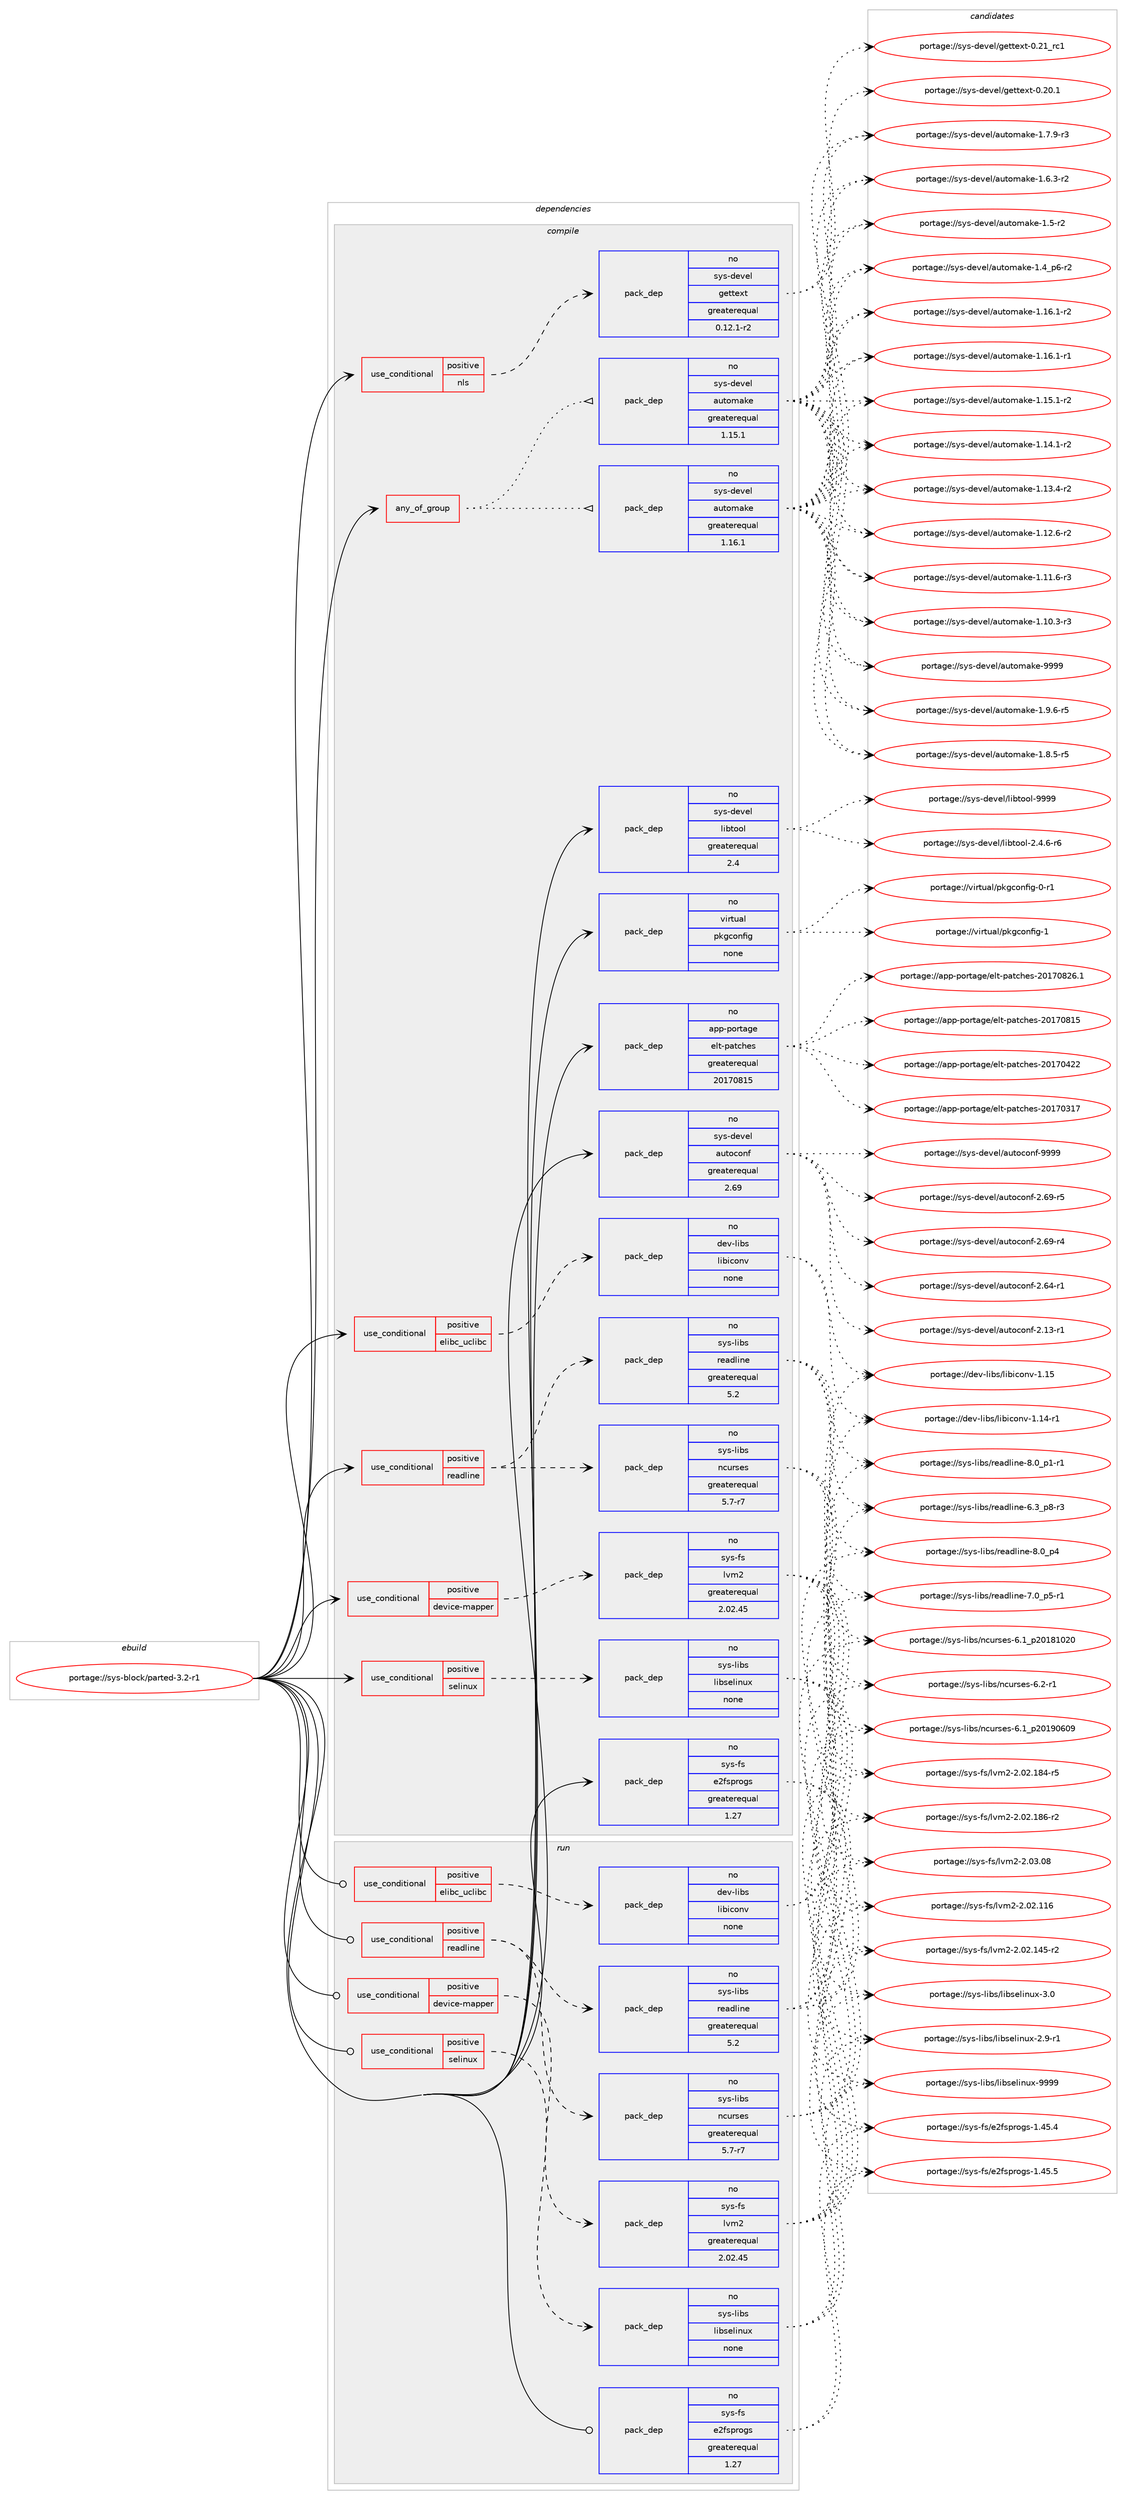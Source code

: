 digraph prolog {

# *************
# Graph options
# *************

newrank=true;
concentrate=true;
compound=true;
graph [rankdir=LR,fontname=Helvetica,fontsize=10,ranksep=1.5];#, ranksep=2.5, nodesep=0.2];
edge  [arrowhead=vee];
node  [fontname=Helvetica,fontsize=10];

# **********
# The ebuild
# **********

subgraph cluster_leftcol {
color=gray;
rank=same;
label=<<i>ebuild</i>>;
id [label="portage://sys-block/parted-3.2-r1", color=red, width=4, href="../sys-block/parted-3.2-r1.svg"];
}

# ****************
# The dependencies
# ****************

subgraph cluster_midcol {
color=gray;
label=<<i>dependencies</i>>;
subgraph cluster_compile {
fillcolor="#eeeeee";
style=filled;
label=<<i>compile</i>>;
subgraph any1106 {
dependency51601 [label=<<TABLE BORDER="0" CELLBORDER="1" CELLSPACING="0" CELLPADDING="4"><TR><TD CELLPADDING="10">any_of_group</TD></TR></TABLE>>, shape=none, color=red];subgraph pack39866 {
dependency51602 [label=<<TABLE BORDER="0" CELLBORDER="1" CELLSPACING="0" CELLPADDING="4" WIDTH="220"><TR><TD ROWSPAN="6" CELLPADDING="30">pack_dep</TD></TR><TR><TD WIDTH="110">no</TD></TR><TR><TD>sys-devel</TD></TR><TR><TD>automake</TD></TR><TR><TD>greaterequal</TD></TR><TR><TD>1.16.1</TD></TR></TABLE>>, shape=none, color=blue];
}
dependency51601:e -> dependency51602:w [weight=20,style="dotted",arrowhead="oinv"];
subgraph pack39867 {
dependency51603 [label=<<TABLE BORDER="0" CELLBORDER="1" CELLSPACING="0" CELLPADDING="4" WIDTH="220"><TR><TD ROWSPAN="6" CELLPADDING="30">pack_dep</TD></TR><TR><TD WIDTH="110">no</TD></TR><TR><TD>sys-devel</TD></TR><TR><TD>automake</TD></TR><TR><TD>greaterequal</TD></TR><TR><TD>1.15.1</TD></TR></TABLE>>, shape=none, color=blue];
}
dependency51601:e -> dependency51603:w [weight=20,style="dotted",arrowhead="oinv"];
}
id:e -> dependency51601:w [weight=20,style="solid",arrowhead="vee"];
subgraph cond10569 {
dependency51604 [label=<<TABLE BORDER="0" CELLBORDER="1" CELLSPACING="0" CELLPADDING="4"><TR><TD ROWSPAN="3" CELLPADDING="10">use_conditional</TD></TR><TR><TD>positive</TD></TR><TR><TD>device-mapper</TD></TR></TABLE>>, shape=none, color=red];
subgraph pack39868 {
dependency51605 [label=<<TABLE BORDER="0" CELLBORDER="1" CELLSPACING="0" CELLPADDING="4" WIDTH="220"><TR><TD ROWSPAN="6" CELLPADDING="30">pack_dep</TD></TR><TR><TD WIDTH="110">no</TD></TR><TR><TD>sys-fs</TD></TR><TR><TD>lvm2</TD></TR><TR><TD>greaterequal</TD></TR><TR><TD>2.02.45</TD></TR></TABLE>>, shape=none, color=blue];
}
dependency51604:e -> dependency51605:w [weight=20,style="dashed",arrowhead="vee"];
}
id:e -> dependency51604:w [weight=20,style="solid",arrowhead="vee"];
subgraph cond10570 {
dependency51606 [label=<<TABLE BORDER="0" CELLBORDER="1" CELLSPACING="0" CELLPADDING="4"><TR><TD ROWSPAN="3" CELLPADDING="10">use_conditional</TD></TR><TR><TD>positive</TD></TR><TR><TD>elibc_uclibc</TD></TR></TABLE>>, shape=none, color=red];
subgraph pack39869 {
dependency51607 [label=<<TABLE BORDER="0" CELLBORDER="1" CELLSPACING="0" CELLPADDING="4" WIDTH="220"><TR><TD ROWSPAN="6" CELLPADDING="30">pack_dep</TD></TR><TR><TD WIDTH="110">no</TD></TR><TR><TD>dev-libs</TD></TR><TR><TD>libiconv</TD></TR><TR><TD>none</TD></TR><TR><TD></TD></TR></TABLE>>, shape=none, color=blue];
}
dependency51606:e -> dependency51607:w [weight=20,style="dashed",arrowhead="vee"];
}
id:e -> dependency51606:w [weight=20,style="solid",arrowhead="vee"];
subgraph cond10571 {
dependency51608 [label=<<TABLE BORDER="0" CELLBORDER="1" CELLSPACING="0" CELLPADDING="4"><TR><TD ROWSPAN="3" CELLPADDING="10">use_conditional</TD></TR><TR><TD>positive</TD></TR><TR><TD>nls</TD></TR></TABLE>>, shape=none, color=red];
subgraph pack39870 {
dependency51609 [label=<<TABLE BORDER="0" CELLBORDER="1" CELLSPACING="0" CELLPADDING="4" WIDTH="220"><TR><TD ROWSPAN="6" CELLPADDING="30">pack_dep</TD></TR><TR><TD WIDTH="110">no</TD></TR><TR><TD>sys-devel</TD></TR><TR><TD>gettext</TD></TR><TR><TD>greaterequal</TD></TR><TR><TD>0.12.1-r2</TD></TR></TABLE>>, shape=none, color=blue];
}
dependency51608:e -> dependency51609:w [weight=20,style="dashed",arrowhead="vee"];
}
id:e -> dependency51608:w [weight=20,style="solid",arrowhead="vee"];
subgraph cond10572 {
dependency51610 [label=<<TABLE BORDER="0" CELLBORDER="1" CELLSPACING="0" CELLPADDING="4"><TR><TD ROWSPAN="3" CELLPADDING="10">use_conditional</TD></TR><TR><TD>positive</TD></TR><TR><TD>readline</TD></TR></TABLE>>, shape=none, color=red];
subgraph pack39871 {
dependency51611 [label=<<TABLE BORDER="0" CELLBORDER="1" CELLSPACING="0" CELLPADDING="4" WIDTH="220"><TR><TD ROWSPAN="6" CELLPADDING="30">pack_dep</TD></TR><TR><TD WIDTH="110">no</TD></TR><TR><TD>sys-libs</TD></TR><TR><TD>readline</TD></TR><TR><TD>greaterequal</TD></TR><TR><TD>5.2</TD></TR></TABLE>>, shape=none, color=blue];
}
dependency51610:e -> dependency51611:w [weight=20,style="dashed",arrowhead="vee"];
subgraph pack39872 {
dependency51612 [label=<<TABLE BORDER="0" CELLBORDER="1" CELLSPACING="0" CELLPADDING="4" WIDTH="220"><TR><TD ROWSPAN="6" CELLPADDING="30">pack_dep</TD></TR><TR><TD WIDTH="110">no</TD></TR><TR><TD>sys-libs</TD></TR><TR><TD>ncurses</TD></TR><TR><TD>greaterequal</TD></TR><TR><TD>5.7-r7</TD></TR></TABLE>>, shape=none, color=blue];
}
dependency51610:e -> dependency51612:w [weight=20,style="dashed",arrowhead="vee"];
}
id:e -> dependency51610:w [weight=20,style="solid",arrowhead="vee"];
subgraph cond10573 {
dependency51613 [label=<<TABLE BORDER="0" CELLBORDER="1" CELLSPACING="0" CELLPADDING="4"><TR><TD ROWSPAN="3" CELLPADDING="10">use_conditional</TD></TR><TR><TD>positive</TD></TR><TR><TD>selinux</TD></TR></TABLE>>, shape=none, color=red];
subgraph pack39873 {
dependency51614 [label=<<TABLE BORDER="0" CELLBORDER="1" CELLSPACING="0" CELLPADDING="4" WIDTH="220"><TR><TD ROWSPAN="6" CELLPADDING="30">pack_dep</TD></TR><TR><TD WIDTH="110">no</TD></TR><TR><TD>sys-libs</TD></TR><TR><TD>libselinux</TD></TR><TR><TD>none</TD></TR><TR><TD></TD></TR></TABLE>>, shape=none, color=blue];
}
dependency51613:e -> dependency51614:w [weight=20,style="dashed",arrowhead="vee"];
}
id:e -> dependency51613:w [weight=20,style="solid",arrowhead="vee"];
subgraph pack39874 {
dependency51615 [label=<<TABLE BORDER="0" CELLBORDER="1" CELLSPACING="0" CELLPADDING="4" WIDTH="220"><TR><TD ROWSPAN="6" CELLPADDING="30">pack_dep</TD></TR><TR><TD WIDTH="110">no</TD></TR><TR><TD>app-portage</TD></TR><TR><TD>elt-patches</TD></TR><TR><TD>greaterequal</TD></TR><TR><TD>20170815</TD></TR></TABLE>>, shape=none, color=blue];
}
id:e -> dependency51615:w [weight=20,style="solid",arrowhead="vee"];
subgraph pack39875 {
dependency51616 [label=<<TABLE BORDER="0" CELLBORDER="1" CELLSPACING="0" CELLPADDING="4" WIDTH="220"><TR><TD ROWSPAN="6" CELLPADDING="30">pack_dep</TD></TR><TR><TD WIDTH="110">no</TD></TR><TR><TD>sys-devel</TD></TR><TR><TD>autoconf</TD></TR><TR><TD>greaterequal</TD></TR><TR><TD>2.69</TD></TR></TABLE>>, shape=none, color=blue];
}
id:e -> dependency51616:w [weight=20,style="solid",arrowhead="vee"];
subgraph pack39876 {
dependency51617 [label=<<TABLE BORDER="0" CELLBORDER="1" CELLSPACING="0" CELLPADDING="4" WIDTH="220"><TR><TD ROWSPAN="6" CELLPADDING="30">pack_dep</TD></TR><TR><TD WIDTH="110">no</TD></TR><TR><TD>sys-devel</TD></TR><TR><TD>libtool</TD></TR><TR><TD>greaterequal</TD></TR><TR><TD>2.4</TD></TR></TABLE>>, shape=none, color=blue];
}
id:e -> dependency51617:w [weight=20,style="solid",arrowhead="vee"];
subgraph pack39877 {
dependency51618 [label=<<TABLE BORDER="0" CELLBORDER="1" CELLSPACING="0" CELLPADDING="4" WIDTH="220"><TR><TD ROWSPAN="6" CELLPADDING="30">pack_dep</TD></TR><TR><TD WIDTH="110">no</TD></TR><TR><TD>sys-fs</TD></TR><TR><TD>e2fsprogs</TD></TR><TR><TD>greaterequal</TD></TR><TR><TD>1.27</TD></TR></TABLE>>, shape=none, color=blue];
}
id:e -> dependency51618:w [weight=20,style="solid",arrowhead="vee"];
subgraph pack39878 {
dependency51619 [label=<<TABLE BORDER="0" CELLBORDER="1" CELLSPACING="0" CELLPADDING="4" WIDTH="220"><TR><TD ROWSPAN="6" CELLPADDING="30">pack_dep</TD></TR><TR><TD WIDTH="110">no</TD></TR><TR><TD>virtual</TD></TR><TR><TD>pkgconfig</TD></TR><TR><TD>none</TD></TR><TR><TD></TD></TR></TABLE>>, shape=none, color=blue];
}
id:e -> dependency51619:w [weight=20,style="solid",arrowhead="vee"];
}
subgraph cluster_compileandrun {
fillcolor="#eeeeee";
style=filled;
label=<<i>compile and run</i>>;
}
subgraph cluster_run {
fillcolor="#eeeeee";
style=filled;
label=<<i>run</i>>;
subgraph cond10574 {
dependency51620 [label=<<TABLE BORDER="0" CELLBORDER="1" CELLSPACING="0" CELLPADDING="4"><TR><TD ROWSPAN="3" CELLPADDING="10">use_conditional</TD></TR><TR><TD>positive</TD></TR><TR><TD>device-mapper</TD></TR></TABLE>>, shape=none, color=red];
subgraph pack39879 {
dependency51621 [label=<<TABLE BORDER="0" CELLBORDER="1" CELLSPACING="0" CELLPADDING="4" WIDTH="220"><TR><TD ROWSPAN="6" CELLPADDING="30">pack_dep</TD></TR><TR><TD WIDTH="110">no</TD></TR><TR><TD>sys-fs</TD></TR><TR><TD>lvm2</TD></TR><TR><TD>greaterequal</TD></TR><TR><TD>2.02.45</TD></TR></TABLE>>, shape=none, color=blue];
}
dependency51620:e -> dependency51621:w [weight=20,style="dashed",arrowhead="vee"];
}
id:e -> dependency51620:w [weight=20,style="solid",arrowhead="odot"];
subgraph cond10575 {
dependency51622 [label=<<TABLE BORDER="0" CELLBORDER="1" CELLSPACING="0" CELLPADDING="4"><TR><TD ROWSPAN="3" CELLPADDING="10">use_conditional</TD></TR><TR><TD>positive</TD></TR><TR><TD>elibc_uclibc</TD></TR></TABLE>>, shape=none, color=red];
subgraph pack39880 {
dependency51623 [label=<<TABLE BORDER="0" CELLBORDER="1" CELLSPACING="0" CELLPADDING="4" WIDTH="220"><TR><TD ROWSPAN="6" CELLPADDING="30">pack_dep</TD></TR><TR><TD WIDTH="110">no</TD></TR><TR><TD>dev-libs</TD></TR><TR><TD>libiconv</TD></TR><TR><TD>none</TD></TR><TR><TD></TD></TR></TABLE>>, shape=none, color=blue];
}
dependency51622:e -> dependency51623:w [weight=20,style="dashed",arrowhead="vee"];
}
id:e -> dependency51622:w [weight=20,style="solid",arrowhead="odot"];
subgraph cond10576 {
dependency51624 [label=<<TABLE BORDER="0" CELLBORDER="1" CELLSPACING="0" CELLPADDING="4"><TR><TD ROWSPAN="3" CELLPADDING="10">use_conditional</TD></TR><TR><TD>positive</TD></TR><TR><TD>readline</TD></TR></TABLE>>, shape=none, color=red];
subgraph pack39881 {
dependency51625 [label=<<TABLE BORDER="0" CELLBORDER="1" CELLSPACING="0" CELLPADDING="4" WIDTH="220"><TR><TD ROWSPAN="6" CELLPADDING="30">pack_dep</TD></TR><TR><TD WIDTH="110">no</TD></TR><TR><TD>sys-libs</TD></TR><TR><TD>readline</TD></TR><TR><TD>greaterequal</TD></TR><TR><TD>5.2</TD></TR></TABLE>>, shape=none, color=blue];
}
dependency51624:e -> dependency51625:w [weight=20,style="dashed",arrowhead="vee"];
subgraph pack39882 {
dependency51626 [label=<<TABLE BORDER="0" CELLBORDER="1" CELLSPACING="0" CELLPADDING="4" WIDTH="220"><TR><TD ROWSPAN="6" CELLPADDING="30">pack_dep</TD></TR><TR><TD WIDTH="110">no</TD></TR><TR><TD>sys-libs</TD></TR><TR><TD>ncurses</TD></TR><TR><TD>greaterequal</TD></TR><TR><TD>5.7-r7</TD></TR></TABLE>>, shape=none, color=blue];
}
dependency51624:e -> dependency51626:w [weight=20,style="dashed",arrowhead="vee"];
}
id:e -> dependency51624:w [weight=20,style="solid",arrowhead="odot"];
subgraph cond10577 {
dependency51627 [label=<<TABLE BORDER="0" CELLBORDER="1" CELLSPACING="0" CELLPADDING="4"><TR><TD ROWSPAN="3" CELLPADDING="10">use_conditional</TD></TR><TR><TD>positive</TD></TR><TR><TD>selinux</TD></TR></TABLE>>, shape=none, color=red];
subgraph pack39883 {
dependency51628 [label=<<TABLE BORDER="0" CELLBORDER="1" CELLSPACING="0" CELLPADDING="4" WIDTH="220"><TR><TD ROWSPAN="6" CELLPADDING="30">pack_dep</TD></TR><TR><TD WIDTH="110">no</TD></TR><TR><TD>sys-libs</TD></TR><TR><TD>libselinux</TD></TR><TR><TD>none</TD></TR><TR><TD></TD></TR></TABLE>>, shape=none, color=blue];
}
dependency51627:e -> dependency51628:w [weight=20,style="dashed",arrowhead="vee"];
}
id:e -> dependency51627:w [weight=20,style="solid",arrowhead="odot"];
subgraph pack39884 {
dependency51629 [label=<<TABLE BORDER="0" CELLBORDER="1" CELLSPACING="0" CELLPADDING="4" WIDTH="220"><TR><TD ROWSPAN="6" CELLPADDING="30">pack_dep</TD></TR><TR><TD WIDTH="110">no</TD></TR><TR><TD>sys-fs</TD></TR><TR><TD>e2fsprogs</TD></TR><TR><TD>greaterequal</TD></TR><TR><TD>1.27</TD></TR></TABLE>>, shape=none, color=blue];
}
id:e -> dependency51629:w [weight=20,style="solid",arrowhead="odot"];
}
}

# **************
# The candidates
# **************

subgraph cluster_choices {
rank=same;
color=gray;
label=<<i>candidates</i>>;

subgraph choice39866 {
color=black;
nodesep=1;
choice115121115451001011181011084797117116111109971071014557575757 [label="portage://sys-devel/automake-9999", color=red, width=4,href="../sys-devel/automake-9999.svg"];
choice115121115451001011181011084797117116111109971071014549465746544511453 [label="portage://sys-devel/automake-1.9.6-r5", color=red, width=4,href="../sys-devel/automake-1.9.6-r5.svg"];
choice115121115451001011181011084797117116111109971071014549465646534511453 [label="portage://sys-devel/automake-1.8.5-r5", color=red, width=4,href="../sys-devel/automake-1.8.5-r5.svg"];
choice115121115451001011181011084797117116111109971071014549465546574511451 [label="portage://sys-devel/automake-1.7.9-r3", color=red, width=4,href="../sys-devel/automake-1.7.9-r3.svg"];
choice115121115451001011181011084797117116111109971071014549465446514511450 [label="portage://sys-devel/automake-1.6.3-r2", color=red, width=4,href="../sys-devel/automake-1.6.3-r2.svg"];
choice11512111545100101118101108479711711611110997107101454946534511450 [label="portage://sys-devel/automake-1.5-r2", color=red, width=4,href="../sys-devel/automake-1.5-r2.svg"];
choice115121115451001011181011084797117116111109971071014549465295112544511450 [label="portage://sys-devel/automake-1.4_p6-r2", color=red, width=4,href="../sys-devel/automake-1.4_p6-r2.svg"];
choice11512111545100101118101108479711711611110997107101454946495446494511450 [label="portage://sys-devel/automake-1.16.1-r2", color=red, width=4,href="../sys-devel/automake-1.16.1-r2.svg"];
choice11512111545100101118101108479711711611110997107101454946495446494511449 [label="portage://sys-devel/automake-1.16.1-r1", color=red, width=4,href="../sys-devel/automake-1.16.1-r1.svg"];
choice11512111545100101118101108479711711611110997107101454946495346494511450 [label="portage://sys-devel/automake-1.15.1-r2", color=red, width=4,href="../sys-devel/automake-1.15.1-r2.svg"];
choice11512111545100101118101108479711711611110997107101454946495246494511450 [label="portage://sys-devel/automake-1.14.1-r2", color=red, width=4,href="../sys-devel/automake-1.14.1-r2.svg"];
choice11512111545100101118101108479711711611110997107101454946495146524511450 [label="portage://sys-devel/automake-1.13.4-r2", color=red, width=4,href="../sys-devel/automake-1.13.4-r2.svg"];
choice11512111545100101118101108479711711611110997107101454946495046544511450 [label="portage://sys-devel/automake-1.12.6-r2", color=red, width=4,href="../sys-devel/automake-1.12.6-r2.svg"];
choice11512111545100101118101108479711711611110997107101454946494946544511451 [label="portage://sys-devel/automake-1.11.6-r3", color=red, width=4,href="../sys-devel/automake-1.11.6-r3.svg"];
choice11512111545100101118101108479711711611110997107101454946494846514511451 [label="portage://sys-devel/automake-1.10.3-r3", color=red, width=4,href="../sys-devel/automake-1.10.3-r3.svg"];
dependency51602:e -> choice115121115451001011181011084797117116111109971071014557575757:w [style=dotted,weight="100"];
dependency51602:e -> choice115121115451001011181011084797117116111109971071014549465746544511453:w [style=dotted,weight="100"];
dependency51602:e -> choice115121115451001011181011084797117116111109971071014549465646534511453:w [style=dotted,weight="100"];
dependency51602:e -> choice115121115451001011181011084797117116111109971071014549465546574511451:w [style=dotted,weight="100"];
dependency51602:e -> choice115121115451001011181011084797117116111109971071014549465446514511450:w [style=dotted,weight="100"];
dependency51602:e -> choice11512111545100101118101108479711711611110997107101454946534511450:w [style=dotted,weight="100"];
dependency51602:e -> choice115121115451001011181011084797117116111109971071014549465295112544511450:w [style=dotted,weight="100"];
dependency51602:e -> choice11512111545100101118101108479711711611110997107101454946495446494511450:w [style=dotted,weight="100"];
dependency51602:e -> choice11512111545100101118101108479711711611110997107101454946495446494511449:w [style=dotted,weight="100"];
dependency51602:e -> choice11512111545100101118101108479711711611110997107101454946495346494511450:w [style=dotted,weight="100"];
dependency51602:e -> choice11512111545100101118101108479711711611110997107101454946495246494511450:w [style=dotted,weight="100"];
dependency51602:e -> choice11512111545100101118101108479711711611110997107101454946495146524511450:w [style=dotted,weight="100"];
dependency51602:e -> choice11512111545100101118101108479711711611110997107101454946495046544511450:w [style=dotted,weight="100"];
dependency51602:e -> choice11512111545100101118101108479711711611110997107101454946494946544511451:w [style=dotted,weight="100"];
dependency51602:e -> choice11512111545100101118101108479711711611110997107101454946494846514511451:w [style=dotted,weight="100"];
}
subgraph choice39867 {
color=black;
nodesep=1;
choice115121115451001011181011084797117116111109971071014557575757 [label="portage://sys-devel/automake-9999", color=red, width=4,href="../sys-devel/automake-9999.svg"];
choice115121115451001011181011084797117116111109971071014549465746544511453 [label="portage://sys-devel/automake-1.9.6-r5", color=red, width=4,href="../sys-devel/automake-1.9.6-r5.svg"];
choice115121115451001011181011084797117116111109971071014549465646534511453 [label="portage://sys-devel/automake-1.8.5-r5", color=red, width=4,href="../sys-devel/automake-1.8.5-r5.svg"];
choice115121115451001011181011084797117116111109971071014549465546574511451 [label="portage://sys-devel/automake-1.7.9-r3", color=red, width=4,href="../sys-devel/automake-1.7.9-r3.svg"];
choice115121115451001011181011084797117116111109971071014549465446514511450 [label="portage://sys-devel/automake-1.6.3-r2", color=red, width=4,href="../sys-devel/automake-1.6.3-r2.svg"];
choice11512111545100101118101108479711711611110997107101454946534511450 [label="portage://sys-devel/automake-1.5-r2", color=red, width=4,href="../sys-devel/automake-1.5-r2.svg"];
choice115121115451001011181011084797117116111109971071014549465295112544511450 [label="portage://sys-devel/automake-1.4_p6-r2", color=red, width=4,href="../sys-devel/automake-1.4_p6-r2.svg"];
choice11512111545100101118101108479711711611110997107101454946495446494511450 [label="portage://sys-devel/automake-1.16.1-r2", color=red, width=4,href="../sys-devel/automake-1.16.1-r2.svg"];
choice11512111545100101118101108479711711611110997107101454946495446494511449 [label="portage://sys-devel/automake-1.16.1-r1", color=red, width=4,href="../sys-devel/automake-1.16.1-r1.svg"];
choice11512111545100101118101108479711711611110997107101454946495346494511450 [label="portage://sys-devel/automake-1.15.1-r2", color=red, width=4,href="../sys-devel/automake-1.15.1-r2.svg"];
choice11512111545100101118101108479711711611110997107101454946495246494511450 [label="portage://sys-devel/automake-1.14.1-r2", color=red, width=4,href="../sys-devel/automake-1.14.1-r2.svg"];
choice11512111545100101118101108479711711611110997107101454946495146524511450 [label="portage://sys-devel/automake-1.13.4-r2", color=red, width=4,href="../sys-devel/automake-1.13.4-r2.svg"];
choice11512111545100101118101108479711711611110997107101454946495046544511450 [label="portage://sys-devel/automake-1.12.6-r2", color=red, width=4,href="../sys-devel/automake-1.12.6-r2.svg"];
choice11512111545100101118101108479711711611110997107101454946494946544511451 [label="portage://sys-devel/automake-1.11.6-r3", color=red, width=4,href="../sys-devel/automake-1.11.6-r3.svg"];
choice11512111545100101118101108479711711611110997107101454946494846514511451 [label="portage://sys-devel/automake-1.10.3-r3", color=red, width=4,href="../sys-devel/automake-1.10.3-r3.svg"];
dependency51603:e -> choice115121115451001011181011084797117116111109971071014557575757:w [style=dotted,weight="100"];
dependency51603:e -> choice115121115451001011181011084797117116111109971071014549465746544511453:w [style=dotted,weight="100"];
dependency51603:e -> choice115121115451001011181011084797117116111109971071014549465646534511453:w [style=dotted,weight="100"];
dependency51603:e -> choice115121115451001011181011084797117116111109971071014549465546574511451:w [style=dotted,weight="100"];
dependency51603:e -> choice115121115451001011181011084797117116111109971071014549465446514511450:w [style=dotted,weight="100"];
dependency51603:e -> choice11512111545100101118101108479711711611110997107101454946534511450:w [style=dotted,weight="100"];
dependency51603:e -> choice115121115451001011181011084797117116111109971071014549465295112544511450:w [style=dotted,weight="100"];
dependency51603:e -> choice11512111545100101118101108479711711611110997107101454946495446494511450:w [style=dotted,weight="100"];
dependency51603:e -> choice11512111545100101118101108479711711611110997107101454946495446494511449:w [style=dotted,weight="100"];
dependency51603:e -> choice11512111545100101118101108479711711611110997107101454946495346494511450:w [style=dotted,weight="100"];
dependency51603:e -> choice11512111545100101118101108479711711611110997107101454946495246494511450:w [style=dotted,weight="100"];
dependency51603:e -> choice11512111545100101118101108479711711611110997107101454946495146524511450:w [style=dotted,weight="100"];
dependency51603:e -> choice11512111545100101118101108479711711611110997107101454946495046544511450:w [style=dotted,weight="100"];
dependency51603:e -> choice11512111545100101118101108479711711611110997107101454946494946544511451:w [style=dotted,weight="100"];
dependency51603:e -> choice11512111545100101118101108479711711611110997107101454946494846514511451:w [style=dotted,weight="100"];
}
subgraph choice39868 {
color=black;
nodesep=1;
choice1151211154510211547108118109504550464851464856 [label="portage://sys-fs/lvm2-2.03.08", color=red, width=4,href="../sys-fs/lvm2-2.03.08.svg"];
choice1151211154510211547108118109504550464850464956544511450 [label="portage://sys-fs/lvm2-2.02.186-r2", color=red, width=4,href="../sys-fs/lvm2-2.02.186-r2.svg"];
choice1151211154510211547108118109504550464850464956524511453 [label="portage://sys-fs/lvm2-2.02.184-r5", color=red, width=4,href="../sys-fs/lvm2-2.02.184-r5.svg"];
choice1151211154510211547108118109504550464850464952534511450 [label="portage://sys-fs/lvm2-2.02.145-r2", color=red, width=4,href="../sys-fs/lvm2-2.02.145-r2.svg"];
choice115121115451021154710811810950455046485046494954 [label="portage://sys-fs/lvm2-2.02.116", color=red, width=4,href="../sys-fs/lvm2-2.02.116.svg"];
dependency51605:e -> choice1151211154510211547108118109504550464851464856:w [style=dotted,weight="100"];
dependency51605:e -> choice1151211154510211547108118109504550464850464956544511450:w [style=dotted,weight="100"];
dependency51605:e -> choice1151211154510211547108118109504550464850464956524511453:w [style=dotted,weight="100"];
dependency51605:e -> choice1151211154510211547108118109504550464850464952534511450:w [style=dotted,weight="100"];
dependency51605:e -> choice115121115451021154710811810950455046485046494954:w [style=dotted,weight="100"];
}
subgraph choice39869 {
color=black;
nodesep=1;
choice10010111845108105981154710810598105991111101184549464953 [label="portage://dev-libs/libiconv-1.15", color=red, width=4,href="../dev-libs/libiconv-1.15.svg"];
choice100101118451081059811547108105981059911111011845494649524511449 [label="portage://dev-libs/libiconv-1.14-r1", color=red, width=4,href="../dev-libs/libiconv-1.14-r1.svg"];
dependency51607:e -> choice10010111845108105981154710810598105991111101184549464953:w [style=dotted,weight="100"];
dependency51607:e -> choice100101118451081059811547108105981059911111011845494649524511449:w [style=dotted,weight="100"];
}
subgraph choice39870 {
color=black;
nodesep=1;
choice11512111545100101118101108471031011161161011201164548465049951149949 [label="portage://sys-devel/gettext-0.21_rc1", color=red, width=4,href="../sys-devel/gettext-0.21_rc1.svg"];
choice115121115451001011181011084710310111611610112011645484650484649 [label="portage://sys-devel/gettext-0.20.1", color=red, width=4,href="../sys-devel/gettext-0.20.1.svg"];
dependency51609:e -> choice11512111545100101118101108471031011161161011201164548465049951149949:w [style=dotted,weight="100"];
dependency51609:e -> choice115121115451001011181011084710310111611610112011645484650484649:w [style=dotted,weight="100"];
}
subgraph choice39871 {
color=black;
nodesep=1;
choice11512111545108105981154711410197100108105110101455646489511252 [label="portage://sys-libs/readline-8.0_p4", color=red, width=4,href="../sys-libs/readline-8.0_p4.svg"];
choice115121115451081059811547114101971001081051101014556464895112494511449 [label="portage://sys-libs/readline-8.0_p1-r1", color=red, width=4,href="../sys-libs/readline-8.0_p1-r1.svg"];
choice115121115451081059811547114101971001081051101014555464895112534511449 [label="portage://sys-libs/readline-7.0_p5-r1", color=red, width=4,href="../sys-libs/readline-7.0_p5-r1.svg"];
choice115121115451081059811547114101971001081051101014554465195112564511451 [label="portage://sys-libs/readline-6.3_p8-r3", color=red, width=4,href="../sys-libs/readline-6.3_p8-r3.svg"];
dependency51611:e -> choice11512111545108105981154711410197100108105110101455646489511252:w [style=dotted,weight="100"];
dependency51611:e -> choice115121115451081059811547114101971001081051101014556464895112494511449:w [style=dotted,weight="100"];
dependency51611:e -> choice115121115451081059811547114101971001081051101014555464895112534511449:w [style=dotted,weight="100"];
dependency51611:e -> choice115121115451081059811547114101971001081051101014554465195112564511451:w [style=dotted,weight="100"];
}
subgraph choice39872 {
color=black;
nodesep=1;
choice11512111545108105981154711099117114115101115455446504511449 [label="portage://sys-libs/ncurses-6.2-r1", color=red, width=4,href="../sys-libs/ncurses-6.2-r1.svg"];
choice1151211154510810598115471109911711411510111545544649951125048495748544857 [label="portage://sys-libs/ncurses-6.1_p20190609", color=red, width=4,href="../sys-libs/ncurses-6.1_p20190609.svg"];
choice1151211154510810598115471109911711411510111545544649951125048495649485048 [label="portage://sys-libs/ncurses-6.1_p20181020", color=red, width=4,href="../sys-libs/ncurses-6.1_p20181020.svg"];
dependency51612:e -> choice11512111545108105981154711099117114115101115455446504511449:w [style=dotted,weight="100"];
dependency51612:e -> choice1151211154510810598115471109911711411510111545544649951125048495748544857:w [style=dotted,weight="100"];
dependency51612:e -> choice1151211154510810598115471109911711411510111545544649951125048495649485048:w [style=dotted,weight="100"];
}
subgraph choice39873 {
color=black;
nodesep=1;
choice115121115451081059811547108105981151011081051101171204557575757 [label="portage://sys-libs/libselinux-9999", color=red, width=4,href="../sys-libs/libselinux-9999.svg"];
choice1151211154510810598115471081059811510110810511011712045514648 [label="portage://sys-libs/libselinux-3.0", color=red, width=4,href="../sys-libs/libselinux-3.0.svg"];
choice11512111545108105981154710810598115101108105110117120455046574511449 [label="portage://sys-libs/libselinux-2.9-r1", color=red, width=4,href="../sys-libs/libselinux-2.9-r1.svg"];
dependency51614:e -> choice115121115451081059811547108105981151011081051101171204557575757:w [style=dotted,weight="100"];
dependency51614:e -> choice1151211154510810598115471081059811510110810511011712045514648:w [style=dotted,weight="100"];
dependency51614:e -> choice11512111545108105981154710810598115101108105110117120455046574511449:w [style=dotted,weight="100"];
}
subgraph choice39874 {
color=black;
nodesep=1;
choice971121124511211111411697103101471011081164511297116991041011154550484955485650544649 [label="portage://app-portage/elt-patches-20170826.1", color=red, width=4,href="../app-portage/elt-patches-20170826.1.svg"];
choice97112112451121111141169710310147101108116451129711699104101115455048495548564953 [label="portage://app-portage/elt-patches-20170815", color=red, width=4,href="../app-portage/elt-patches-20170815.svg"];
choice97112112451121111141169710310147101108116451129711699104101115455048495548525050 [label="portage://app-portage/elt-patches-20170422", color=red, width=4,href="../app-portage/elt-patches-20170422.svg"];
choice97112112451121111141169710310147101108116451129711699104101115455048495548514955 [label="portage://app-portage/elt-patches-20170317", color=red, width=4,href="../app-portage/elt-patches-20170317.svg"];
dependency51615:e -> choice971121124511211111411697103101471011081164511297116991041011154550484955485650544649:w [style=dotted,weight="100"];
dependency51615:e -> choice97112112451121111141169710310147101108116451129711699104101115455048495548564953:w [style=dotted,weight="100"];
dependency51615:e -> choice97112112451121111141169710310147101108116451129711699104101115455048495548525050:w [style=dotted,weight="100"];
dependency51615:e -> choice97112112451121111141169710310147101108116451129711699104101115455048495548514955:w [style=dotted,weight="100"];
}
subgraph choice39875 {
color=black;
nodesep=1;
choice115121115451001011181011084797117116111991111101024557575757 [label="portage://sys-devel/autoconf-9999", color=red, width=4,href="../sys-devel/autoconf-9999.svg"];
choice1151211154510010111810110847971171161119911111010245504654574511453 [label="portage://sys-devel/autoconf-2.69-r5", color=red, width=4,href="../sys-devel/autoconf-2.69-r5.svg"];
choice1151211154510010111810110847971171161119911111010245504654574511452 [label="portage://sys-devel/autoconf-2.69-r4", color=red, width=4,href="../sys-devel/autoconf-2.69-r4.svg"];
choice1151211154510010111810110847971171161119911111010245504654524511449 [label="portage://sys-devel/autoconf-2.64-r1", color=red, width=4,href="../sys-devel/autoconf-2.64-r1.svg"];
choice1151211154510010111810110847971171161119911111010245504649514511449 [label="portage://sys-devel/autoconf-2.13-r1", color=red, width=4,href="../sys-devel/autoconf-2.13-r1.svg"];
dependency51616:e -> choice115121115451001011181011084797117116111991111101024557575757:w [style=dotted,weight="100"];
dependency51616:e -> choice1151211154510010111810110847971171161119911111010245504654574511453:w [style=dotted,weight="100"];
dependency51616:e -> choice1151211154510010111810110847971171161119911111010245504654574511452:w [style=dotted,weight="100"];
dependency51616:e -> choice1151211154510010111810110847971171161119911111010245504654524511449:w [style=dotted,weight="100"];
dependency51616:e -> choice1151211154510010111810110847971171161119911111010245504649514511449:w [style=dotted,weight="100"];
}
subgraph choice39876 {
color=black;
nodesep=1;
choice1151211154510010111810110847108105981161111111084557575757 [label="portage://sys-devel/libtool-9999", color=red, width=4,href="../sys-devel/libtool-9999.svg"];
choice1151211154510010111810110847108105981161111111084550465246544511454 [label="portage://sys-devel/libtool-2.4.6-r6", color=red, width=4,href="../sys-devel/libtool-2.4.6-r6.svg"];
dependency51617:e -> choice1151211154510010111810110847108105981161111111084557575757:w [style=dotted,weight="100"];
dependency51617:e -> choice1151211154510010111810110847108105981161111111084550465246544511454:w [style=dotted,weight="100"];
}
subgraph choice39877 {
color=black;
nodesep=1;
choice11512111545102115471015010211511211411110311545494652534653 [label="portage://sys-fs/e2fsprogs-1.45.5", color=red, width=4,href="../sys-fs/e2fsprogs-1.45.5.svg"];
choice11512111545102115471015010211511211411110311545494652534652 [label="portage://sys-fs/e2fsprogs-1.45.4", color=red, width=4,href="../sys-fs/e2fsprogs-1.45.4.svg"];
dependency51618:e -> choice11512111545102115471015010211511211411110311545494652534653:w [style=dotted,weight="100"];
dependency51618:e -> choice11512111545102115471015010211511211411110311545494652534652:w [style=dotted,weight="100"];
}
subgraph choice39878 {
color=black;
nodesep=1;
choice1181051141161179710847112107103991111101021051034549 [label="portage://virtual/pkgconfig-1", color=red, width=4,href="../virtual/pkgconfig-1.svg"];
choice11810511411611797108471121071039911111010210510345484511449 [label="portage://virtual/pkgconfig-0-r1", color=red, width=4,href="../virtual/pkgconfig-0-r1.svg"];
dependency51619:e -> choice1181051141161179710847112107103991111101021051034549:w [style=dotted,weight="100"];
dependency51619:e -> choice11810511411611797108471121071039911111010210510345484511449:w [style=dotted,weight="100"];
}
subgraph choice39879 {
color=black;
nodesep=1;
choice1151211154510211547108118109504550464851464856 [label="portage://sys-fs/lvm2-2.03.08", color=red, width=4,href="../sys-fs/lvm2-2.03.08.svg"];
choice1151211154510211547108118109504550464850464956544511450 [label="portage://sys-fs/lvm2-2.02.186-r2", color=red, width=4,href="../sys-fs/lvm2-2.02.186-r2.svg"];
choice1151211154510211547108118109504550464850464956524511453 [label="portage://sys-fs/lvm2-2.02.184-r5", color=red, width=4,href="../sys-fs/lvm2-2.02.184-r5.svg"];
choice1151211154510211547108118109504550464850464952534511450 [label="portage://sys-fs/lvm2-2.02.145-r2", color=red, width=4,href="../sys-fs/lvm2-2.02.145-r2.svg"];
choice115121115451021154710811810950455046485046494954 [label="portage://sys-fs/lvm2-2.02.116", color=red, width=4,href="../sys-fs/lvm2-2.02.116.svg"];
dependency51621:e -> choice1151211154510211547108118109504550464851464856:w [style=dotted,weight="100"];
dependency51621:e -> choice1151211154510211547108118109504550464850464956544511450:w [style=dotted,weight="100"];
dependency51621:e -> choice1151211154510211547108118109504550464850464956524511453:w [style=dotted,weight="100"];
dependency51621:e -> choice1151211154510211547108118109504550464850464952534511450:w [style=dotted,weight="100"];
dependency51621:e -> choice115121115451021154710811810950455046485046494954:w [style=dotted,weight="100"];
}
subgraph choice39880 {
color=black;
nodesep=1;
choice10010111845108105981154710810598105991111101184549464953 [label="portage://dev-libs/libiconv-1.15", color=red, width=4,href="../dev-libs/libiconv-1.15.svg"];
choice100101118451081059811547108105981059911111011845494649524511449 [label="portage://dev-libs/libiconv-1.14-r1", color=red, width=4,href="../dev-libs/libiconv-1.14-r1.svg"];
dependency51623:e -> choice10010111845108105981154710810598105991111101184549464953:w [style=dotted,weight="100"];
dependency51623:e -> choice100101118451081059811547108105981059911111011845494649524511449:w [style=dotted,weight="100"];
}
subgraph choice39881 {
color=black;
nodesep=1;
choice11512111545108105981154711410197100108105110101455646489511252 [label="portage://sys-libs/readline-8.0_p4", color=red, width=4,href="../sys-libs/readline-8.0_p4.svg"];
choice115121115451081059811547114101971001081051101014556464895112494511449 [label="portage://sys-libs/readline-8.0_p1-r1", color=red, width=4,href="../sys-libs/readline-8.0_p1-r1.svg"];
choice115121115451081059811547114101971001081051101014555464895112534511449 [label="portage://sys-libs/readline-7.0_p5-r1", color=red, width=4,href="../sys-libs/readline-7.0_p5-r1.svg"];
choice115121115451081059811547114101971001081051101014554465195112564511451 [label="portage://sys-libs/readline-6.3_p8-r3", color=red, width=4,href="../sys-libs/readline-6.3_p8-r3.svg"];
dependency51625:e -> choice11512111545108105981154711410197100108105110101455646489511252:w [style=dotted,weight="100"];
dependency51625:e -> choice115121115451081059811547114101971001081051101014556464895112494511449:w [style=dotted,weight="100"];
dependency51625:e -> choice115121115451081059811547114101971001081051101014555464895112534511449:w [style=dotted,weight="100"];
dependency51625:e -> choice115121115451081059811547114101971001081051101014554465195112564511451:w [style=dotted,weight="100"];
}
subgraph choice39882 {
color=black;
nodesep=1;
choice11512111545108105981154711099117114115101115455446504511449 [label="portage://sys-libs/ncurses-6.2-r1", color=red, width=4,href="../sys-libs/ncurses-6.2-r1.svg"];
choice1151211154510810598115471109911711411510111545544649951125048495748544857 [label="portage://sys-libs/ncurses-6.1_p20190609", color=red, width=4,href="../sys-libs/ncurses-6.1_p20190609.svg"];
choice1151211154510810598115471109911711411510111545544649951125048495649485048 [label="portage://sys-libs/ncurses-6.1_p20181020", color=red, width=4,href="../sys-libs/ncurses-6.1_p20181020.svg"];
dependency51626:e -> choice11512111545108105981154711099117114115101115455446504511449:w [style=dotted,weight="100"];
dependency51626:e -> choice1151211154510810598115471109911711411510111545544649951125048495748544857:w [style=dotted,weight="100"];
dependency51626:e -> choice1151211154510810598115471109911711411510111545544649951125048495649485048:w [style=dotted,weight="100"];
}
subgraph choice39883 {
color=black;
nodesep=1;
choice115121115451081059811547108105981151011081051101171204557575757 [label="portage://sys-libs/libselinux-9999", color=red, width=4,href="../sys-libs/libselinux-9999.svg"];
choice1151211154510810598115471081059811510110810511011712045514648 [label="portage://sys-libs/libselinux-3.0", color=red, width=4,href="../sys-libs/libselinux-3.0.svg"];
choice11512111545108105981154710810598115101108105110117120455046574511449 [label="portage://sys-libs/libselinux-2.9-r1", color=red, width=4,href="../sys-libs/libselinux-2.9-r1.svg"];
dependency51628:e -> choice115121115451081059811547108105981151011081051101171204557575757:w [style=dotted,weight="100"];
dependency51628:e -> choice1151211154510810598115471081059811510110810511011712045514648:w [style=dotted,weight="100"];
dependency51628:e -> choice11512111545108105981154710810598115101108105110117120455046574511449:w [style=dotted,weight="100"];
}
subgraph choice39884 {
color=black;
nodesep=1;
choice11512111545102115471015010211511211411110311545494652534653 [label="portage://sys-fs/e2fsprogs-1.45.5", color=red, width=4,href="../sys-fs/e2fsprogs-1.45.5.svg"];
choice11512111545102115471015010211511211411110311545494652534652 [label="portage://sys-fs/e2fsprogs-1.45.4", color=red, width=4,href="../sys-fs/e2fsprogs-1.45.4.svg"];
dependency51629:e -> choice11512111545102115471015010211511211411110311545494652534653:w [style=dotted,weight="100"];
dependency51629:e -> choice11512111545102115471015010211511211411110311545494652534652:w [style=dotted,weight="100"];
}
}

}
